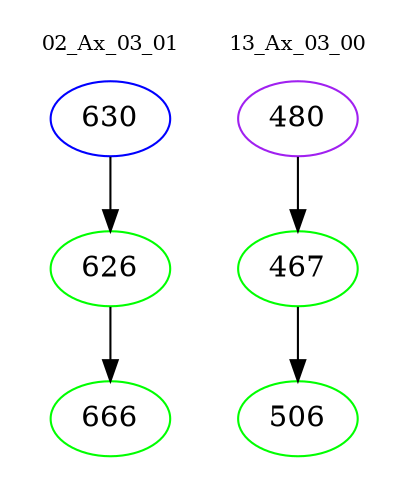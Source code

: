 digraph{
subgraph cluster_0 {
color = white
label = "02_Ax_03_01";
fontsize=10;
T0_630 [label="630", color="blue"]
T0_630 -> T0_626 [color="black"]
T0_626 [label="626", color="green"]
T0_626 -> T0_666 [color="black"]
T0_666 [label="666", color="green"]
}
subgraph cluster_1 {
color = white
label = "13_Ax_03_00";
fontsize=10;
T1_480 [label="480", color="purple"]
T1_480 -> T1_467 [color="black"]
T1_467 [label="467", color="green"]
T1_467 -> T1_506 [color="black"]
T1_506 [label="506", color="green"]
}
}
